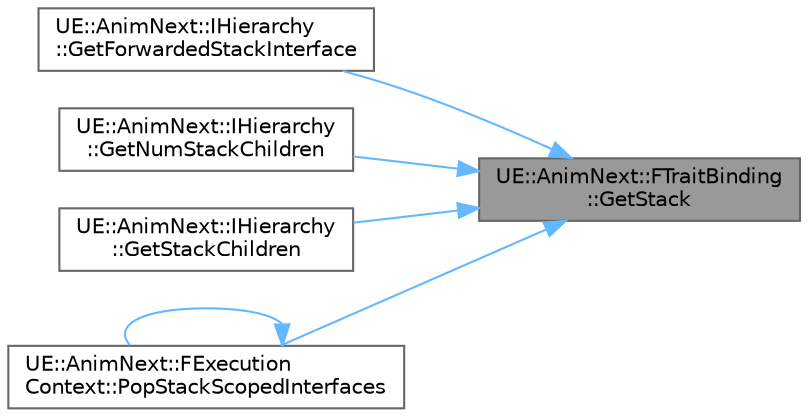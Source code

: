 digraph "UE::AnimNext::FTraitBinding::GetStack"
{
 // INTERACTIVE_SVG=YES
 // LATEX_PDF_SIZE
  bgcolor="transparent";
  edge [fontname=Helvetica,fontsize=10,labelfontname=Helvetica,labelfontsize=10];
  node [fontname=Helvetica,fontsize=10,shape=box,height=0.2,width=0.4];
  rankdir="RL";
  Node1 [id="Node000001",label="UE::AnimNext::FTraitBinding\l::GetStack",height=0.2,width=0.4,color="gray40", fillcolor="grey60", style="filled", fontcolor="black",tooltip=" "];
  Node1 -> Node2 [id="edge1_Node000001_Node000002",dir="back",color="steelblue1",style="solid",tooltip=" "];
  Node2 [id="Node000002",label="UE::AnimNext::IHierarchy\l::GetForwardedStackInterface",height=0.2,width=0.4,color="grey40", fillcolor="white", style="filled",URL="$d2/dab/structUE_1_1AnimNext_1_1IHierarchy.html#a95d28a00d9e43d3f45735a761c7f7b59",tooltip=" "];
  Node1 -> Node3 [id="edge2_Node000001_Node000003",dir="back",color="steelblue1",style="solid",tooltip=" "];
  Node3 [id="Node000003",label="UE::AnimNext::IHierarchy\l::GetNumStackChildren",height=0.2,width=0.4,color="grey40", fillcolor="white", style="filled",URL="$d2/dab/structUE_1_1AnimNext_1_1IHierarchy.html#a759feb7efb52f765285230309c278e75",tooltip=" "];
  Node1 -> Node4 [id="edge3_Node000001_Node000004",dir="back",color="steelblue1",style="solid",tooltip=" "];
  Node4 [id="Node000004",label="UE::AnimNext::IHierarchy\l::GetStackChildren",height=0.2,width=0.4,color="grey40", fillcolor="white", style="filled",URL="$d2/dab/structUE_1_1AnimNext_1_1IHierarchy.html#ad6b56c81805774539896e65b3d9516d5",tooltip=" "];
  Node1 -> Node5 [id="edge4_Node000001_Node000005",dir="back",color="steelblue1",style="solid",tooltip=" "];
  Node5 [id="Node000005",label="UE::AnimNext::FExecution\lContext::PopStackScopedInterfaces",height=0.2,width=0.4,color="grey40", fillcolor="white", style="filled",URL="$de/d9d/structUE_1_1AnimNext_1_1FExecutionContext.html#a8225645f8b7c81258a22c9270ebf4a41",tooltip=" "];
  Node5 -> Node5 [id="edge5_Node000005_Node000005",dir="back",color="steelblue1",style="solid",tooltip=" "];
}
